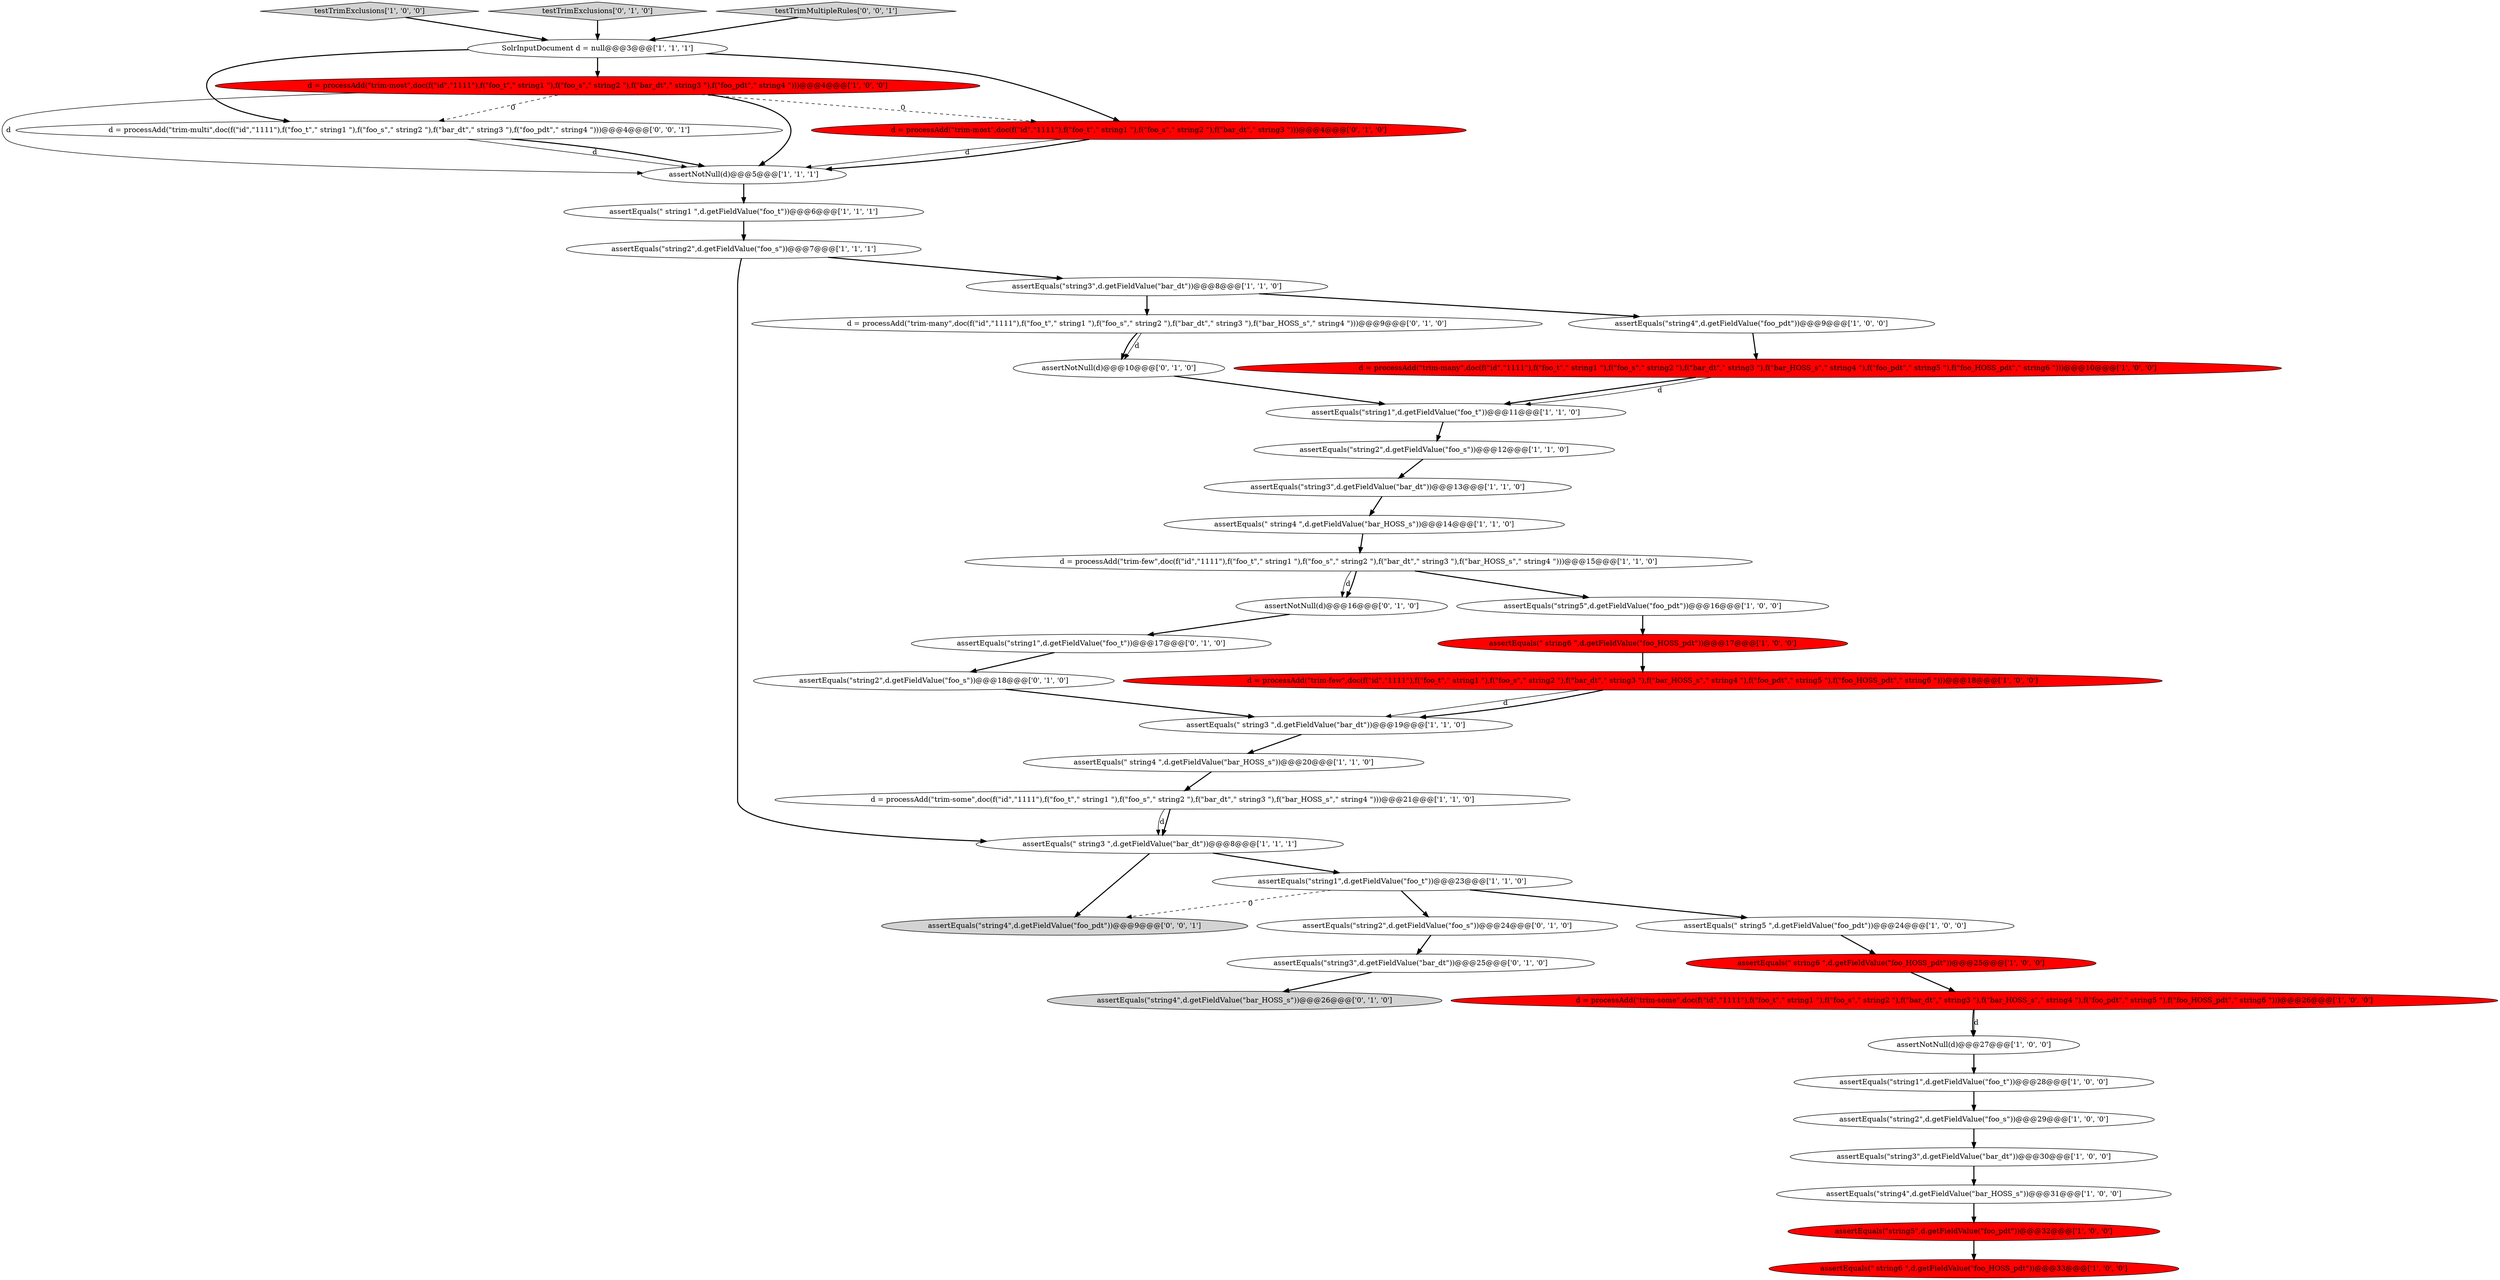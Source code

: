 digraph {
20 [style = filled, label = "d = processAdd(\"trim-few\",doc(f(\"id\",\"1111\"),f(\"foo_t\",\" string1 \"),f(\"foo_s\",\" string2 \"),f(\"bar_dt\",\" string3 \"),f(\"bar_HOSS_s\",\" string4 \")))@@@15@@@['1', '1', '0']", fillcolor = white, shape = ellipse image = "AAA0AAABBB1BBB"];
4 [style = filled, label = "assertEquals(\"string3\",d.getFieldValue(\"bar_dt\"))@@@30@@@['1', '0', '0']", fillcolor = white, shape = ellipse image = "AAA0AAABBB1BBB"];
14 [style = filled, label = "assertEquals(\"string3\",d.getFieldValue(\"bar_dt\"))@@@13@@@['1', '1', '0']", fillcolor = white, shape = ellipse image = "AAA0AAABBB1BBB"];
7 [style = filled, label = "assertEquals(\"string1\",d.getFieldValue(\"foo_t\"))@@@23@@@['1', '1', '0']", fillcolor = white, shape = ellipse image = "AAA0AAABBB1BBB"];
11 [style = filled, label = "assertEquals(\" string4 \",d.getFieldValue(\"bar_HOSS_s\"))@@@20@@@['1', '1', '0']", fillcolor = white, shape = ellipse image = "AAA0AAABBB1BBB"];
17 [style = filled, label = "d = processAdd(\"trim-few\",doc(f(\"id\",\"1111\"),f(\"foo_t\",\" string1 \"),f(\"foo_s\",\" string2 \"),f(\"bar_dt\",\" string3 \"),f(\"bar_HOSS_s\",\" string4 \"),f(\"foo_pdt\",\" string5 \"),f(\"foo_HOSS_pdt\",\" string6 \")))@@@18@@@['1', '0', '0']", fillcolor = red, shape = ellipse image = "AAA1AAABBB1BBB"];
1 [style = filled, label = "d = processAdd(\"trim-some\",doc(f(\"id\",\"1111\"),f(\"foo_t\",\" string1 \"),f(\"foo_s\",\" string2 \"),f(\"bar_dt\",\" string3 \"),f(\"bar_HOSS_s\",\" string4 \"),f(\"foo_pdt\",\" string5 \"),f(\"foo_HOSS_pdt\",\" string6 \")))@@@26@@@['1', '0', '0']", fillcolor = red, shape = ellipse image = "AAA1AAABBB1BBB"];
40 [style = filled, label = "d = processAdd(\"trim-many\",doc(f(\"id\",\"1111\"),f(\"foo_t\",\" string1 \"),f(\"foo_s\",\" string2 \"),f(\"bar_dt\",\" string3 \"),f(\"bar_HOSS_s\",\" string4 \")))@@@9@@@['0', '1', '0']", fillcolor = white, shape = ellipse image = "AAA0AAABBB2BBB"];
24 [style = filled, label = "assertEquals(\"string1\",d.getFieldValue(\"foo_t\"))@@@11@@@['1', '1', '0']", fillcolor = white, shape = ellipse image = "AAA0AAABBB1BBB"];
35 [style = filled, label = "assertEquals(\"string3\",d.getFieldValue(\"bar_dt\"))@@@25@@@['0', '1', '0']", fillcolor = white, shape = ellipse image = "AAA0AAABBB2BBB"];
15 [style = filled, label = "assertNotNull(d)@@@27@@@['1', '0', '0']", fillcolor = white, shape = ellipse image = "AAA0AAABBB1BBB"];
32 [style = filled, label = "assertNotNull(d)@@@10@@@['0', '1', '0']", fillcolor = white, shape = ellipse image = "AAA0AAABBB2BBB"];
5 [style = filled, label = "assertEquals(\"string5\",d.getFieldValue(\"foo_pdt\"))@@@32@@@['1', '0', '0']", fillcolor = red, shape = ellipse image = "AAA1AAABBB1BBB"];
6 [style = filled, label = "testTrimExclusions['1', '0', '0']", fillcolor = lightgray, shape = diamond image = "AAA0AAABBB1BBB"];
3 [style = filled, label = "d = processAdd(\"trim-most\",doc(f(\"id\",\"1111\"),f(\"foo_t\",\" string1 \"),f(\"foo_s\",\" string2 \"),f(\"bar_dt\",\" string3 \"),f(\"foo_pdt\",\" string4 \")))@@@4@@@['1', '0', '0']", fillcolor = red, shape = ellipse image = "AAA1AAABBB1BBB"];
41 [style = filled, label = "assertEquals(\"string4\",d.getFieldValue(\"bar_HOSS_s\"))@@@26@@@['0', '1', '0']", fillcolor = lightgray, shape = ellipse image = "AAA0AAABBB2BBB"];
9 [style = filled, label = "assertEquals(\" string6 \",d.getFieldValue(\"foo_HOSS_pdt\"))@@@17@@@['1', '0', '0']", fillcolor = red, shape = ellipse image = "AAA1AAABBB1BBB"];
33 [style = filled, label = "testTrimExclusions['0', '1', '0']", fillcolor = lightgray, shape = diamond image = "AAA0AAABBB2BBB"];
37 [style = filled, label = "assertEquals(\"string2\",d.getFieldValue(\"foo_s\"))@@@18@@@['0', '1', '0']", fillcolor = white, shape = ellipse image = "AAA0AAABBB2BBB"];
26 [style = filled, label = "SolrInputDocument d = null@@@3@@@['1', '1', '1']", fillcolor = white, shape = ellipse image = "AAA0AAABBB1BBB"];
39 [style = filled, label = "assertEquals(\"string2\",d.getFieldValue(\"foo_s\"))@@@24@@@['0', '1', '0']", fillcolor = white, shape = ellipse image = "AAA0AAABBB2BBB"];
44 [style = filled, label = "assertEquals(\"string4\",d.getFieldValue(\"foo_pdt\"))@@@9@@@['0', '0', '1']", fillcolor = lightgray, shape = ellipse image = "AAA0AAABBB3BBB"];
23 [style = filled, label = "d = processAdd(\"trim-many\",doc(f(\"id\",\"1111\"),f(\"foo_t\",\" string1 \"),f(\"foo_s\",\" string2 \"),f(\"bar_dt\",\" string3 \"),f(\"bar_HOSS_s\",\" string4 \"),f(\"foo_pdt\",\" string5 \"),f(\"foo_HOSS_pdt\",\" string6 \")))@@@10@@@['1', '0', '0']", fillcolor = red, shape = ellipse image = "AAA1AAABBB1BBB"];
42 [style = filled, label = "d = processAdd(\"trim-multi\",doc(f(\"id\",\"1111\"),f(\"foo_t\",\" string1 \"),f(\"foo_s\",\" string2 \"),f(\"bar_dt\",\" string3 \"),f(\"foo_pdt\",\" string4 \")))@@@4@@@['0', '0', '1']", fillcolor = white, shape = ellipse image = "AAA0AAABBB3BBB"];
0 [style = filled, label = "assertEquals(\" string6 \",d.getFieldValue(\"foo_HOSS_pdt\"))@@@25@@@['1', '0', '0']", fillcolor = red, shape = ellipse image = "AAA1AAABBB1BBB"];
10 [style = filled, label = "assertEquals(\" string6 \",d.getFieldValue(\"foo_HOSS_pdt\"))@@@33@@@['1', '0', '0']", fillcolor = red, shape = ellipse image = "AAA1AAABBB1BBB"];
2 [style = filled, label = "assertEquals(\"string2\",d.getFieldValue(\"foo_s\"))@@@7@@@['1', '1', '1']", fillcolor = white, shape = ellipse image = "AAA0AAABBB1BBB"];
30 [style = filled, label = "assertEquals(\" string4 \",d.getFieldValue(\"bar_HOSS_s\"))@@@14@@@['1', '1', '0']", fillcolor = white, shape = ellipse image = "AAA0AAABBB1BBB"];
8 [style = filled, label = "assertEquals(\"string1\",d.getFieldValue(\"foo_t\"))@@@28@@@['1', '0', '0']", fillcolor = white, shape = ellipse image = "AAA0AAABBB1BBB"];
36 [style = filled, label = "assertEquals(\"string1\",d.getFieldValue(\"foo_t\"))@@@17@@@['0', '1', '0']", fillcolor = white, shape = ellipse image = "AAA0AAABBB2BBB"];
38 [style = filled, label = "assertNotNull(d)@@@16@@@['0', '1', '0']", fillcolor = white, shape = ellipse image = "AAA0AAABBB2BBB"];
31 [style = filled, label = "assertEquals(\"string4\",d.getFieldValue(\"bar_HOSS_s\"))@@@31@@@['1', '0', '0']", fillcolor = white, shape = ellipse image = "AAA0AAABBB1BBB"];
28 [style = filled, label = "d = processAdd(\"trim-some\",doc(f(\"id\",\"1111\"),f(\"foo_t\",\" string1 \"),f(\"foo_s\",\" string2 \"),f(\"bar_dt\",\" string3 \"),f(\"bar_HOSS_s\",\" string4 \")))@@@21@@@['1', '1', '0']", fillcolor = white, shape = ellipse image = "AAA0AAABBB1BBB"];
27 [style = filled, label = "assertEquals(\" string3 \",d.getFieldValue(\"bar_dt\"))@@@19@@@['1', '1', '0']", fillcolor = white, shape = ellipse image = "AAA0AAABBB1BBB"];
34 [style = filled, label = "d = processAdd(\"trim-most\",doc(f(\"id\",\"1111\"),f(\"foo_t\",\" string1 \"),f(\"foo_s\",\" string2 \"),f(\"bar_dt\",\" string3 \")))@@@4@@@['0', '1', '0']", fillcolor = red, shape = ellipse image = "AAA1AAABBB2BBB"];
22 [style = filled, label = "assertEquals(\"string5\",d.getFieldValue(\"foo_pdt\"))@@@16@@@['1', '0', '0']", fillcolor = white, shape = ellipse image = "AAA0AAABBB1BBB"];
25 [style = filled, label = "assertEquals(\"string4\",d.getFieldValue(\"foo_pdt\"))@@@9@@@['1', '0', '0']", fillcolor = white, shape = ellipse image = "AAA0AAABBB1BBB"];
29 [style = filled, label = "assertEquals(\"string2\",d.getFieldValue(\"foo_s\"))@@@12@@@['1', '1', '0']", fillcolor = white, shape = ellipse image = "AAA0AAABBB1BBB"];
12 [style = filled, label = "assertEquals(\" string5 \",d.getFieldValue(\"foo_pdt\"))@@@24@@@['1', '0', '0']", fillcolor = white, shape = ellipse image = "AAA0AAABBB1BBB"];
19 [style = filled, label = "assertEquals(\"string2\",d.getFieldValue(\"foo_s\"))@@@29@@@['1', '0', '0']", fillcolor = white, shape = ellipse image = "AAA0AAABBB1BBB"];
43 [style = filled, label = "testTrimMultipleRules['0', '0', '1']", fillcolor = lightgray, shape = diamond image = "AAA0AAABBB3BBB"];
16 [style = filled, label = "assertEquals(\" string1 \",d.getFieldValue(\"foo_t\"))@@@6@@@['1', '1', '1']", fillcolor = white, shape = ellipse image = "AAA0AAABBB1BBB"];
18 [style = filled, label = "assertEquals(\" string3 \",d.getFieldValue(\"bar_dt\"))@@@8@@@['1', '1', '1']", fillcolor = white, shape = ellipse image = "AAA0AAABBB1BBB"];
13 [style = filled, label = "assertEquals(\"string3\",d.getFieldValue(\"bar_dt\"))@@@8@@@['1', '1', '0']", fillcolor = white, shape = ellipse image = "AAA0AAABBB1BBB"];
21 [style = filled, label = "assertNotNull(d)@@@5@@@['1', '1', '1']", fillcolor = white, shape = ellipse image = "AAA0AAABBB1BBB"];
13->25 [style = bold, label=""];
11->28 [style = bold, label=""];
5->10 [style = bold, label=""];
26->42 [style = bold, label=""];
6->26 [style = bold, label=""];
28->18 [style = bold, label=""];
14->30 [style = bold, label=""];
37->27 [style = bold, label=""];
7->12 [style = bold, label=""];
35->41 [style = bold, label=""];
25->23 [style = bold, label=""];
30->20 [style = bold, label=""];
8->19 [style = bold, label=""];
26->3 [style = bold, label=""];
1->15 [style = bold, label=""];
31->5 [style = bold, label=""];
22->9 [style = bold, label=""];
26->34 [style = bold, label=""];
34->21 [style = solid, label="d"];
2->18 [style = bold, label=""];
9->17 [style = bold, label=""];
38->36 [style = bold, label=""];
40->32 [style = solid, label="d"];
20->38 [style = solid, label="d"];
24->29 [style = bold, label=""];
13->40 [style = bold, label=""];
43->26 [style = bold, label=""];
20->38 [style = bold, label=""];
42->21 [style = solid, label="d"];
16->2 [style = bold, label=""];
12->0 [style = bold, label=""];
3->21 [style = solid, label="d"];
17->27 [style = solid, label="d"];
33->26 [style = bold, label=""];
20->22 [style = bold, label=""];
2->13 [style = bold, label=""];
4->31 [style = bold, label=""];
23->24 [style = bold, label=""];
18->44 [style = bold, label=""];
3->34 [style = dashed, label="0"];
1->15 [style = solid, label="d"];
27->11 [style = bold, label=""];
7->39 [style = bold, label=""];
0->1 [style = bold, label=""];
39->35 [style = bold, label=""];
29->14 [style = bold, label=""];
40->32 [style = bold, label=""];
21->16 [style = bold, label=""];
3->21 [style = bold, label=""];
7->44 [style = dashed, label="0"];
3->42 [style = dashed, label="0"];
19->4 [style = bold, label=""];
36->37 [style = bold, label=""];
17->27 [style = bold, label=""];
42->21 [style = bold, label=""];
18->7 [style = bold, label=""];
32->24 [style = bold, label=""];
28->18 [style = solid, label="d"];
15->8 [style = bold, label=""];
34->21 [style = bold, label=""];
23->24 [style = solid, label="d"];
}
